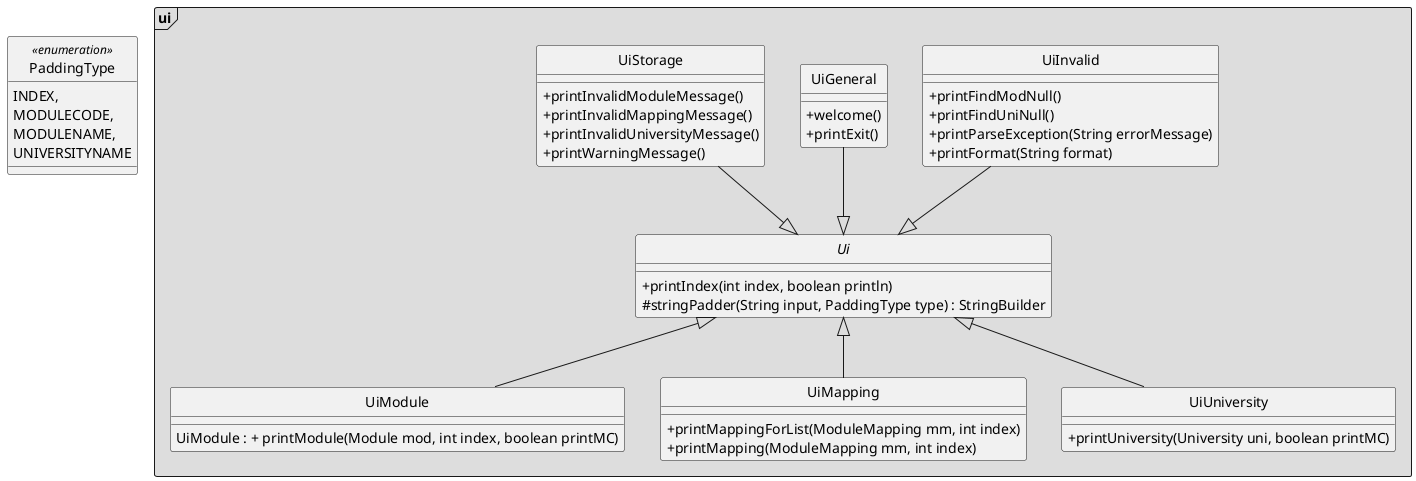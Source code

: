 @startuml
'https://plantuml.com/class-diagram
hide circle
skinparam classAttributeIconSize 0
skinparam groupInheritance 1

package "ui" <<Frame>> #DDDDDD {
    abstract class Ui {
    + printIndex(int index, boolean println)
    # stringPadder(String input, PaddingType type) : StringBuilder
    }

    class UiModule extends Ui{
    UiModule : + printModule(Module mod, int index, boolean printMC)
    }

    class UiMapping extends Ui {
    + printMappingForList(ModuleMapping mm, int index)
    + printMapping(ModuleMapping mm, int index)
    }

    class UiUniversity extends Ui {
    + printUniversity(University uni, boolean printMC)
    }

UiInvalid --|> Ui
    class UiInvalid {
    + printFindModNull()
    + printFindUniNull()
    + printParseException(String errorMessage)
    + printFormat(String format)
    }

UiGeneral --|> Ui
    class UiGeneral {
    + welcome()
    + printExit()
    }

UiStorage --|> Ui
    class UiStorage {
    + printInvalidModuleMessage()
    + printInvalidMappingMessage()
    + printInvalidUniversityMessage()
    + printWarningMessage()
    }
}
enum PaddingType <<enumeration>> {
    INDEX,
    MODULECODE,
    MODULENAME,
    UNIVERSITYNAME
}

@enduml